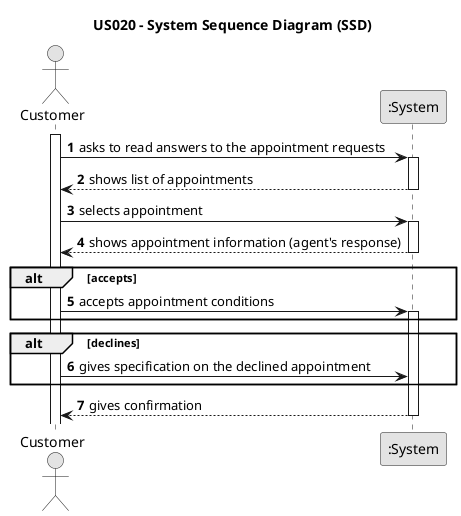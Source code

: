  @startuml
skinparam monochrome true
skinparam packageStyle rectangle
skinparam shadowing false

title US020 - System Sequence Diagram (SSD)

autonumber

actor Customer as Customer
participant ":System" as System

activate Customer

    Customer -> System : asks to read answers to the appointment requests

    activate System

        System --> Customer : shows list of appointments
    deactivate System

    Customer -> System : selects appointment

    activate System

        System --> Customer : shows appointment information (agent's response)
    deactivate System
alt accepts
    Customer -> System : accepts appointment conditions
        activate System
end

alt declines
        Customer -> System : gives specification on the declined appointment
end
            System --> Customer : gives confirmation
        deactivate System




@enduml